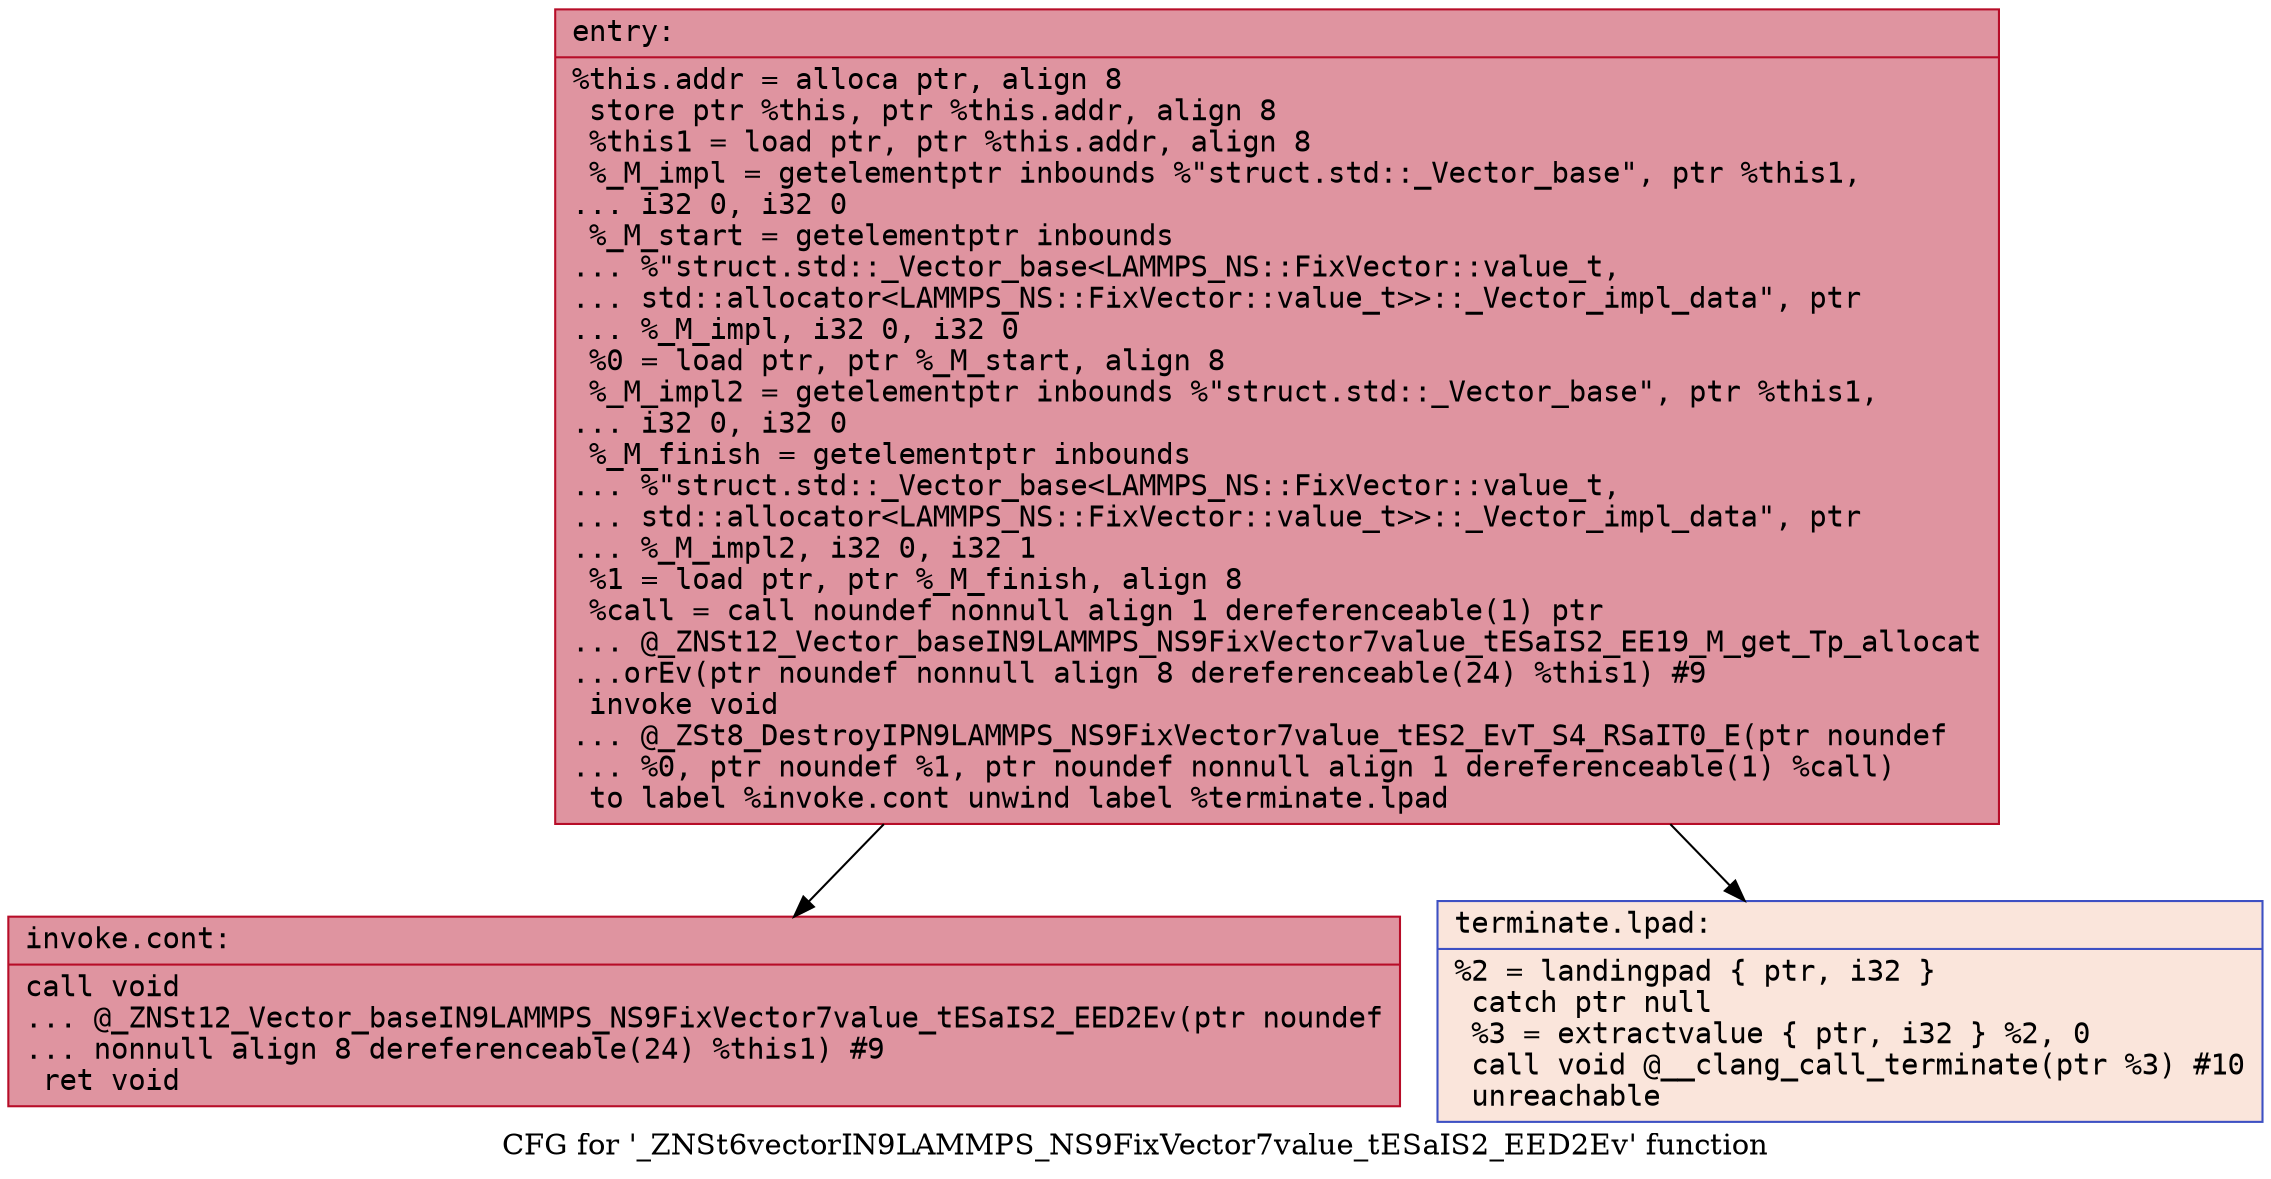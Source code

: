 digraph "CFG for '_ZNSt6vectorIN9LAMMPS_NS9FixVector7value_tESaIS2_EED2Ev' function" {
	label="CFG for '_ZNSt6vectorIN9LAMMPS_NS9FixVector7value_tESaIS2_EED2Ev' function";

	Node0x5634957048a0 [shape=record,color="#b70d28ff", style=filled, fillcolor="#b70d2870" fontname="Courier",label="{entry:\l|  %this.addr = alloca ptr, align 8\l  store ptr %this, ptr %this.addr, align 8\l  %this1 = load ptr, ptr %this.addr, align 8\l  %_M_impl = getelementptr inbounds %\"struct.std::_Vector_base\", ptr %this1,\l... i32 0, i32 0\l  %_M_start = getelementptr inbounds\l... %\"struct.std::_Vector_base\<LAMMPS_NS::FixVector::value_t,\l... std::allocator\<LAMMPS_NS::FixVector::value_t\>\>::_Vector_impl_data\", ptr\l... %_M_impl, i32 0, i32 0\l  %0 = load ptr, ptr %_M_start, align 8\l  %_M_impl2 = getelementptr inbounds %\"struct.std::_Vector_base\", ptr %this1,\l... i32 0, i32 0\l  %_M_finish = getelementptr inbounds\l... %\"struct.std::_Vector_base\<LAMMPS_NS::FixVector::value_t,\l... std::allocator\<LAMMPS_NS::FixVector::value_t\>\>::_Vector_impl_data\", ptr\l... %_M_impl2, i32 0, i32 1\l  %1 = load ptr, ptr %_M_finish, align 8\l  %call = call noundef nonnull align 1 dereferenceable(1) ptr\l... @_ZNSt12_Vector_baseIN9LAMMPS_NS9FixVector7value_tESaIS2_EE19_M_get_Tp_allocat\l...orEv(ptr noundef nonnull align 8 dereferenceable(24) %this1) #9\l  invoke void\l... @_ZSt8_DestroyIPN9LAMMPS_NS9FixVector7value_tES2_EvT_S4_RSaIT0_E(ptr noundef\l... %0, ptr noundef %1, ptr noundef nonnull align 1 dereferenceable(1) %call)\l          to label %invoke.cont unwind label %terminate.lpad\l}"];
	Node0x5634957048a0 -> Node0x563495705070[tooltip="entry -> invoke.cont\nProbability 100.00%" ];
	Node0x5634957048a0 -> Node0x5634957050f0[tooltip="entry -> terminate.lpad\nProbability 0.00%" ];
	Node0x563495705070 [shape=record,color="#b70d28ff", style=filled, fillcolor="#b70d2870" fontname="Courier",label="{invoke.cont:\l|  call void\l... @_ZNSt12_Vector_baseIN9LAMMPS_NS9FixVector7value_tESaIS2_EED2Ev(ptr noundef\l... nonnull align 8 dereferenceable(24) %this1) #9\l  ret void\l}"];
	Node0x5634957050f0 [shape=record,color="#3d50c3ff", style=filled, fillcolor="#f4c5ad70" fontname="Courier",label="{terminate.lpad:\l|  %2 = landingpad \{ ptr, i32 \}\l          catch ptr null\l  %3 = extractvalue \{ ptr, i32 \} %2, 0\l  call void @__clang_call_terminate(ptr %3) #10\l  unreachable\l}"];
}
